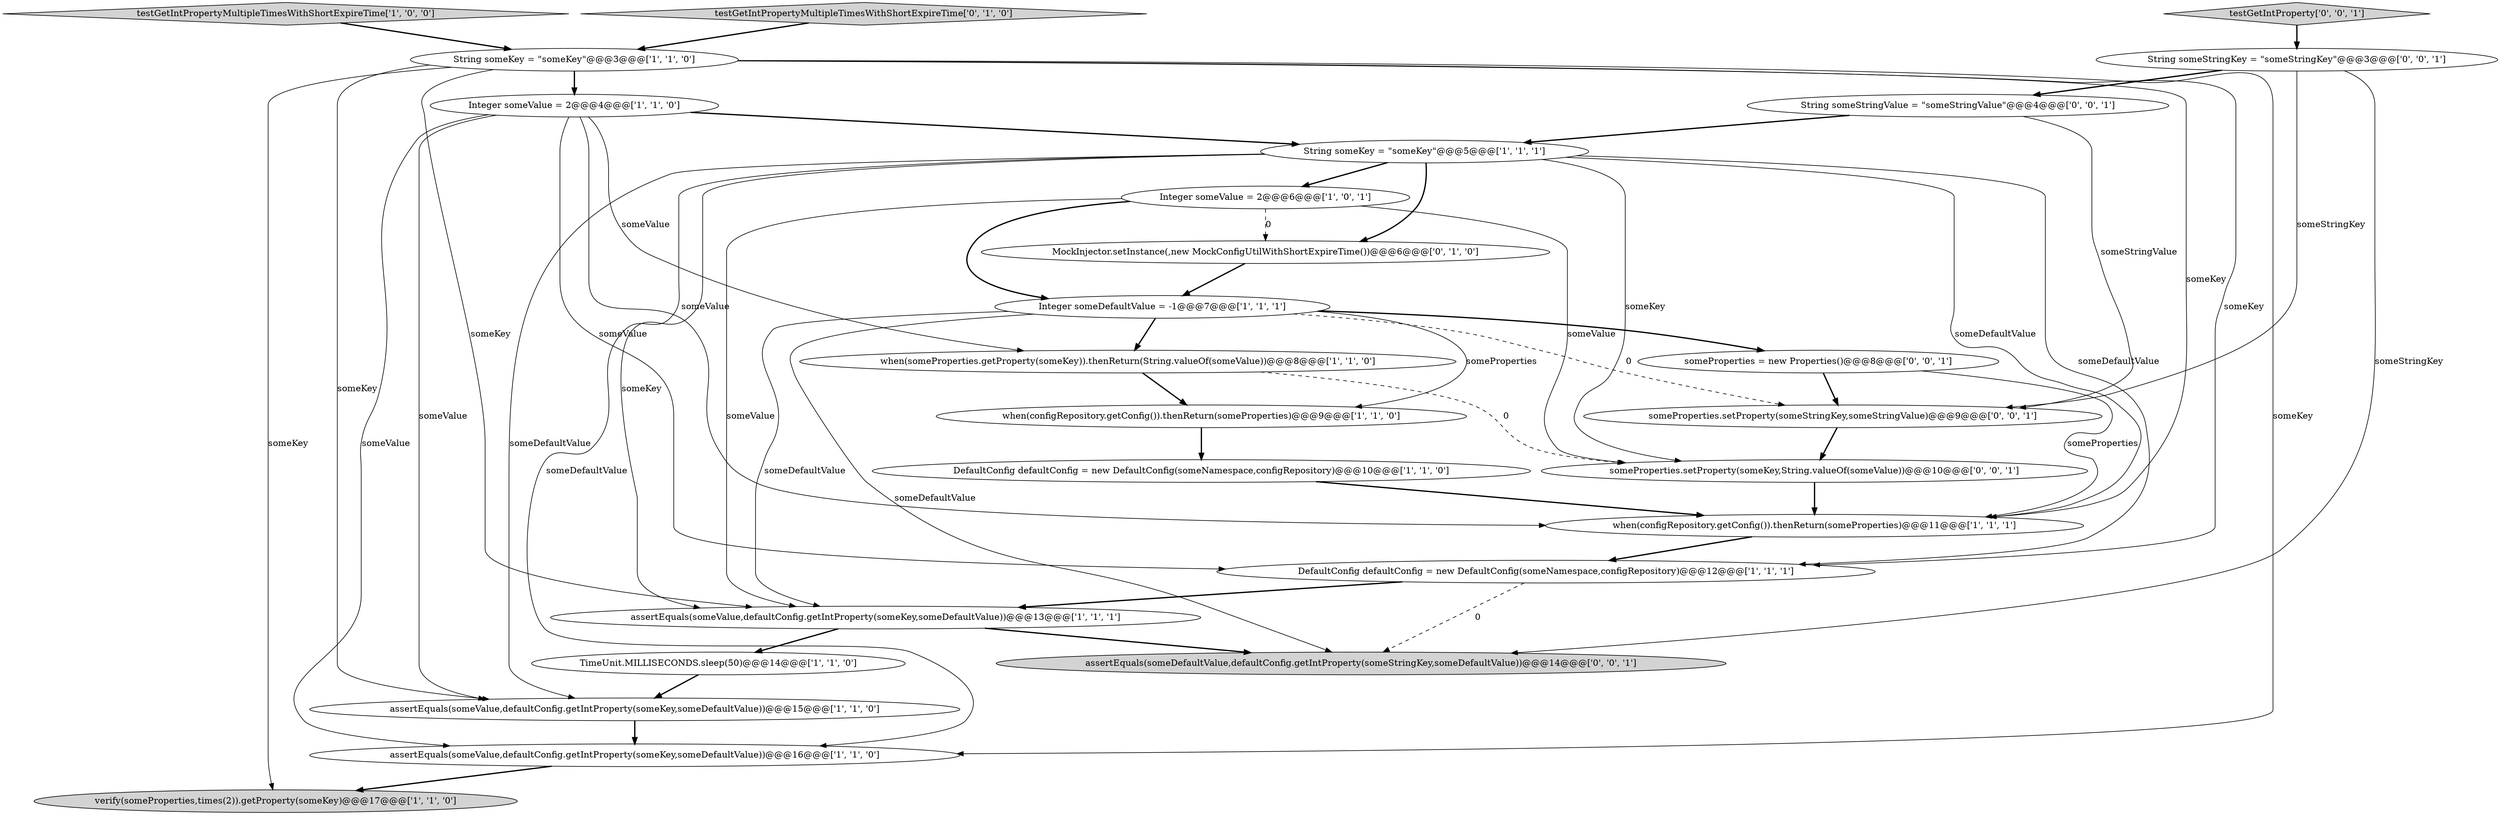 digraph {
9 [style = filled, label = "verify(someProperties,times(2)).getProperty(someKey)@@@17@@@['1', '1', '0']", fillcolor = lightgray, shape = ellipse image = "AAA0AAABBB1BBB"];
23 [style = filled, label = "someProperties.setProperty(someKey,String.valueOf(someValue))@@@10@@@['0', '0', '1']", fillcolor = white, shape = ellipse image = "AAA0AAABBB3BBB"];
13 [style = filled, label = "TimeUnit.MILLISECONDS.sleep(50)@@@14@@@['1', '1', '0']", fillcolor = white, shape = ellipse image = "AAA0AAABBB1BBB"];
7 [style = filled, label = "String someKey = \"someKey\"@@@3@@@['1', '1', '0']", fillcolor = white, shape = ellipse image = "AAA0AAABBB1BBB"];
11 [style = filled, label = "Integer someValue = 2@@@6@@@['1', '0', '1']", fillcolor = white, shape = ellipse image = "AAA0AAABBB1BBB"];
6 [style = filled, label = "assertEquals(someValue,defaultConfig.getIntProperty(someKey,someDefaultValue))@@@13@@@['1', '1', '1']", fillcolor = white, shape = ellipse image = "AAA0AAABBB1BBB"];
10 [style = filled, label = "assertEquals(someValue,defaultConfig.getIntProperty(someKey,someDefaultValue))@@@16@@@['1', '1', '0']", fillcolor = white, shape = ellipse image = "AAA0AAABBB1BBB"];
15 [style = filled, label = "DefaultConfig defaultConfig = new DefaultConfig(someNamespace,configRepository)@@@12@@@['1', '1', '1']", fillcolor = white, shape = ellipse image = "AAA0AAABBB1BBB"];
4 [style = filled, label = "testGetIntPropertyMultipleTimesWithShortExpireTime['1', '0', '0']", fillcolor = lightgray, shape = diamond image = "AAA0AAABBB1BBB"];
19 [style = filled, label = "assertEquals(someDefaultValue,defaultConfig.getIntProperty(someStringKey,someDefaultValue))@@@14@@@['0', '0', '1']", fillcolor = lightgray, shape = ellipse image = "AAA0AAABBB3BBB"];
17 [style = filled, label = "MockInjector.setInstance(,new MockConfigUtilWithShortExpireTime())@@@6@@@['0', '1', '0']", fillcolor = white, shape = ellipse image = "AAA1AAABBB2BBB"];
1 [style = filled, label = "when(someProperties.getProperty(someKey)).thenReturn(String.valueOf(someValue))@@@8@@@['1', '1', '0']", fillcolor = white, shape = ellipse image = "AAA0AAABBB1BBB"];
14 [style = filled, label = "DefaultConfig defaultConfig = new DefaultConfig(someNamespace,configRepository)@@@10@@@['1', '1', '0']", fillcolor = white, shape = ellipse image = "AAA0AAABBB1BBB"];
22 [style = filled, label = "testGetIntProperty['0', '0', '1']", fillcolor = lightgray, shape = diamond image = "AAA0AAABBB3BBB"];
0 [style = filled, label = "Integer someValue = 2@@@4@@@['1', '1', '0']", fillcolor = white, shape = ellipse image = "AAA0AAABBB1BBB"];
2 [style = filled, label = "when(configRepository.getConfig()).thenReturn(someProperties)@@@11@@@['1', '1', '1']", fillcolor = white, shape = ellipse image = "AAA0AAABBB1BBB"];
18 [style = filled, label = "String someStringKey = \"someStringKey\"@@@3@@@['0', '0', '1']", fillcolor = white, shape = ellipse image = "AAA0AAABBB3BBB"];
8 [style = filled, label = "when(configRepository.getConfig()).thenReturn(someProperties)@@@9@@@['1', '1', '0']", fillcolor = white, shape = ellipse image = "AAA0AAABBB1BBB"];
24 [style = filled, label = "someProperties.setProperty(someStringKey,someStringValue)@@@9@@@['0', '0', '1']", fillcolor = white, shape = ellipse image = "AAA0AAABBB3BBB"];
3 [style = filled, label = "Integer someDefaultValue = -1@@@7@@@['1', '1', '1']", fillcolor = white, shape = ellipse image = "AAA0AAABBB1BBB"];
16 [style = filled, label = "testGetIntPropertyMultipleTimesWithShortExpireTime['0', '1', '0']", fillcolor = lightgray, shape = diamond image = "AAA0AAABBB2BBB"];
21 [style = filled, label = "String someStringValue = \"someStringValue\"@@@4@@@['0', '0', '1']", fillcolor = white, shape = ellipse image = "AAA0AAABBB3BBB"];
12 [style = filled, label = "String someKey = \"someKey\"@@@5@@@['1', '1', '1']", fillcolor = white, shape = ellipse image = "AAA0AAABBB1BBB"];
20 [style = filled, label = "someProperties = new Properties()@@@8@@@['0', '0', '1']", fillcolor = white, shape = ellipse image = "AAA0AAABBB3BBB"];
5 [style = filled, label = "assertEquals(someValue,defaultConfig.getIntProperty(someKey,someDefaultValue))@@@15@@@['1', '1', '0']", fillcolor = white, shape = ellipse image = "AAA0AAABBB1BBB"];
7->2 [style = solid, label="someKey"];
1->23 [style = dashed, label="0"];
11->3 [style = bold, label=""];
23->2 [style = bold, label=""];
12->2 [style = solid, label="someDefaultValue"];
8->14 [style = bold, label=""];
4->7 [style = bold, label=""];
7->9 [style = solid, label="someKey"];
24->23 [style = bold, label=""];
12->15 [style = solid, label="someDefaultValue"];
0->10 [style = solid, label="someValue"];
10->9 [style = bold, label=""];
11->6 [style = solid, label="someValue"];
20->2 [style = solid, label="someProperties"];
1->8 [style = bold, label=""];
12->5 [style = solid, label="someDefaultValue"];
3->24 [style = dashed, label="0"];
6->13 [style = bold, label=""];
0->5 [style = solid, label="someValue"];
17->3 [style = bold, label=""];
6->19 [style = bold, label=""];
0->15 [style = solid, label="someValue"];
5->10 [style = bold, label=""];
11->17 [style = dashed, label="0"];
15->6 [style = bold, label=""];
12->23 [style = solid, label="someKey"];
3->20 [style = bold, label=""];
21->12 [style = bold, label=""];
3->1 [style = bold, label=""];
7->5 [style = solid, label="someKey"];
0->1 [style = solid, label="someValue"];
12->10 [style = solid, label="someDefaultValue"];
18->24 [style = solid, label="someStringKey"];
18->19 [style = solid, label="someStringKey"];
0->2 [style = solid, label="someValue"];
15->19 [style = dashed, label="0"];
12->17 [style = bold, label=""];
0->12 [style = bold, label=""];
12->6 [style = solid, label="someKey"];
7->0 [style = bold, label=""];
11->23 [style = solid, label="someValue"];
22->18 [style = bold, label=""];
20->24 [style = bold, label=""];
18->21 [style = bold, label=""];
14->2 [style = bold, label=""];
16->7 [style = bold, label=""];
21->24 [style = solid, label="someStringValue"];
12->11 [style = bold, label=""];
7->6 [style = solid, label="someKey"];
7->15 [style = solid, label="someKey"];
3->19 [style = solid, label="someDefaultValue"];
3->8 [style = solid, label="someProperties"];
3->6 [style = solid, label="someDefaultValue"];
2->15 [style = bold, label=""];
13->5 [style = bold, label=""];
7->10 [style = solid, label="someKey"];
}
